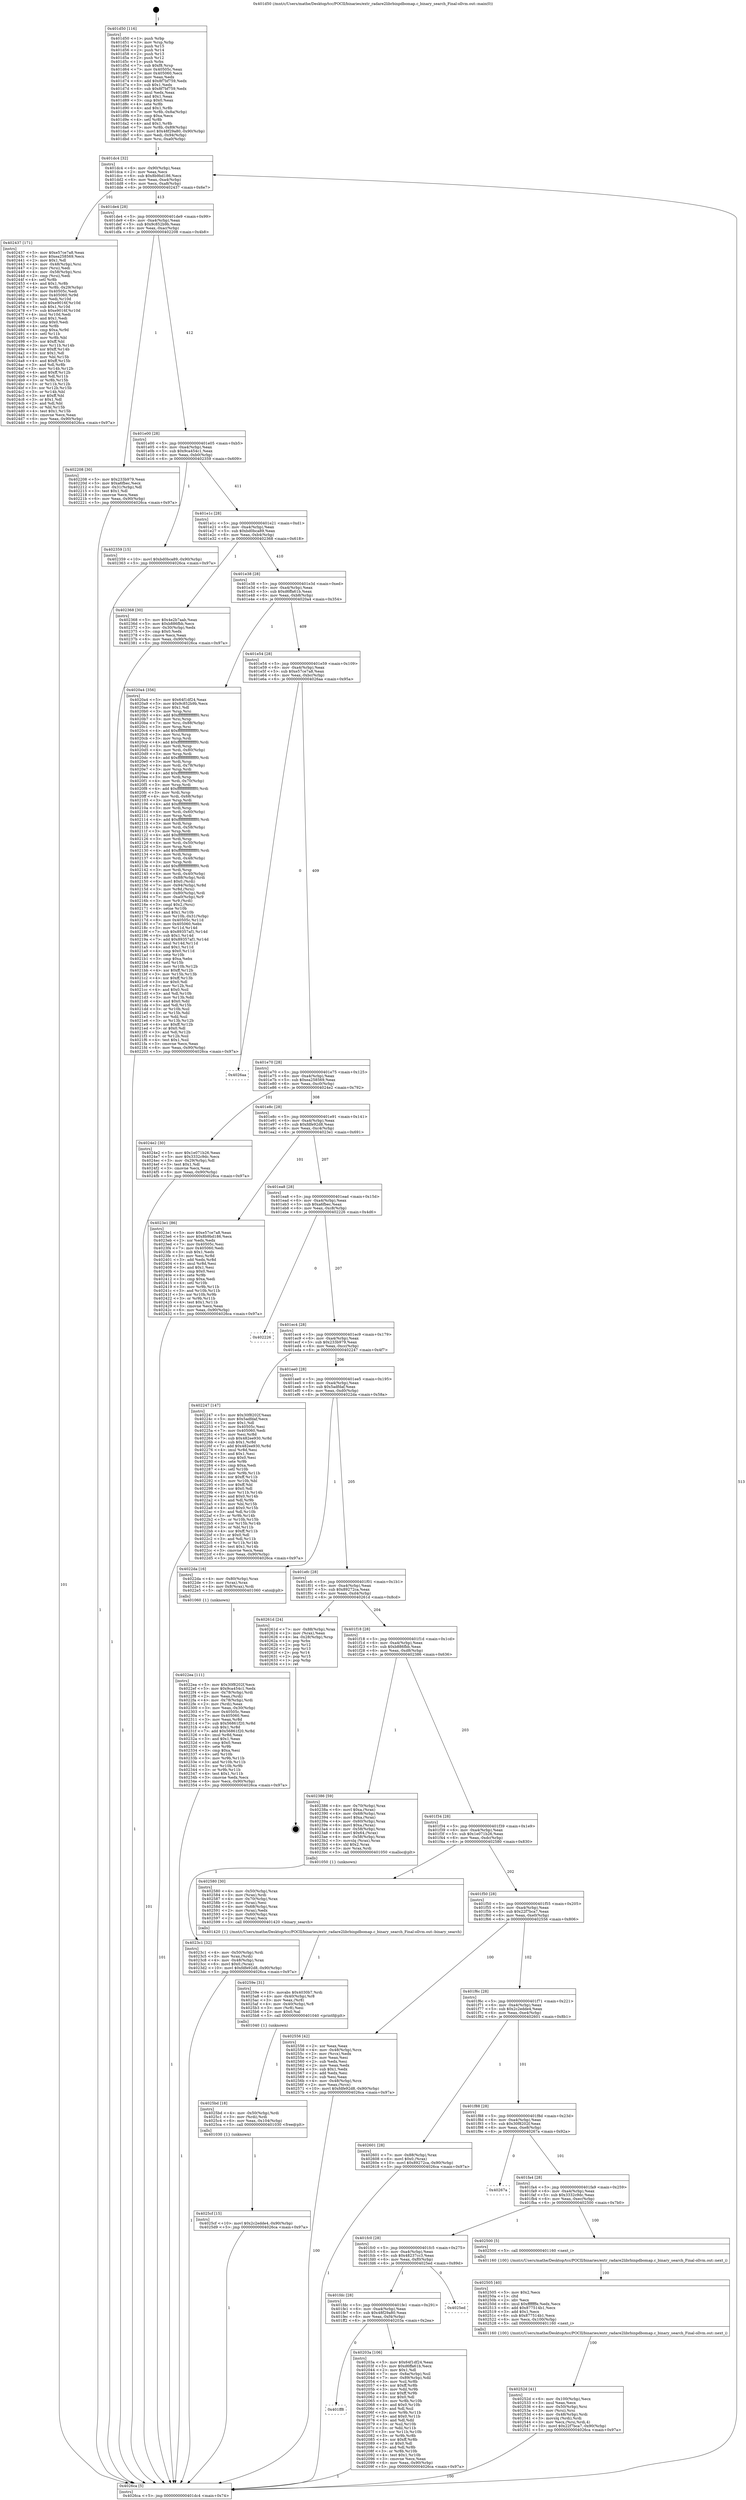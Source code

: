 digraph "0x401d50" {
  label = "0x401d50 (/mnt/c/Users/mathe/Desktop/tcc/POCII/binaries/extr_radare2librbinpdbomap.c_binary_search_Final-ollvm.out::main(0))"
  labelloc = "t"
  node[shape=record]

  Entry [label="",width=0.3,height=0.3,shape=circle,fillcolor=black,style=filled]
  "0x401dc4" [label="{
     0x401dc4 [32]\l
     | [instrs]\l
     &nbsp;&nbsp;0x401dc4 \<+6\>: mov -0x90(%rbp),%eax\l
     &nbsp;&nbsp;0x401dca \<+2\>: mov %eax,%ecx\l
     &nbsp;&nbsp;0x401dcc \<+6\>: sub $0x8b9bd186,%ecx\l
     &nbsp;&nbsp;0x401dd2 \<+6\>: mov %eax,-0xa4(%rbp)\l
     &nbsp;&nbsp;0x401dd8 \<+6\>: mov %ecx,-0xa8(%rbp)\l
     &nbsp;&nbsp;0x401dde \<+6\>: je 0000000000402437 \<main+0x6e7\>\l
  }"]
  "0x402437" [label="{
     0x402437 [171]\l
     | [instrs]\l
     &nbsp;&nbsp;0x402437 \<+5\>: mov $0xe57ce7a8,%eax\l
     &nbsp;&nbsp;0x40243c \<+5\>: mov $0xea258569,%ecx\l
     &nbsp;&nbsp;0x402441 \<+2\>: mov $0x1,%dl\l
     &nbsp;&nbsp;0x402443 \<+4\>: mov -0x48(%rbp),%rsi\l
     &nbsp;&nbsp;0x402447 \<+2\>: mov (%rsi),%edi\l
     &nbsp;&nbsp;0x402449 \<+4\>: mov -0x58(%rbp),%rsi\l
     &nbsp;&nbsp;0x40244d \<+2\>: cmp (%rsi),%edi\l
     &nbsp;&nbsp;0x40244f \<+4\>: setl %r8b\l
     &nbsp;&nbsp;0x402453 \<+4\>: and $0x1,%r8b\l
     &nbsp;&nbsp;0x402457 \<+4\>: mov %r8b,-0x29(%rbp)\l
     &nbsp;&nbsp;0x40245b \<+7\>: mov 0x40505c,%edi\l
     &nbsp;&nbsp;0x402462 \<+8\>: mov 0x405060,%r9d\l
     &nbsp;&nbsp;0x40246a \<+3\>: mov %edi,%r10d\l
     &nbsp;&nbsp;0x40246d \<+7\>: add $0xe9016f,%r10d\l
     &nbsp;&nbsp;0x402474 \<+4\>: sub $0x1,%r10d\l
     &nbsp;&nbsp;0x402478 \<+7\>: sub $0xe9016f,%r10d\l
     &nbsp;&nbsp;0x40247f \<+4\>: imul %r10d,%edi\l
     &nbsp;&nbsp;0x402483 \<+3\>: and $0x1,%edi\l
     &nbsp;&nbsp;0x402486 \<+3\>: cmp $0x0,%edi\l
     &nbsp;&nbsp;0x402489 \<+4\>: sete %r8b\l
     &nbsp;&nbsp;0x40248d \<+4\>: cmp $0xa,%r9d\l
     &nbsp;&nbsp;0x402491 \<+4\>: setl %r11b\l
     &nbsp;&nbsp;0x402495 \<+3\>: mov %r8b,%bl\l
     &nbsp;&nbsp;0x402498 \<+3\>: xor $0xff,%bl\l
     &nbsp;&nbsp;0x40249b \<+3\>: mov %r11b,%r14b\l
     &nbsp;&nbsp;0x40249e \<+4\>: xor $0xff,%r14b\l
     &nbsp;&nbsp;0x4024a2 \<+3\>: xor $0x1,%dl\l
     &nbsp;&nbsp;0x4024a5 \<+3\>: mov %bl,%r15b\l
     &nbsp;&nbsp;0x4024a8 \<+4\>: and $0xff,%r15b\l
     &nbsp;&nbsp;0x4024ac \<+3\>: and %dl,%r8b\l
     &nbsp;&nbsp;0x4024af \<+3\>: mov %r14b,%r12b\l
     &nbsp;&nbsp;0x4024b2 \<+4\>: and $0xff,%r12b\l
     &nbsp;&nbsp;0x4024b6 \<+3\>: and %dl,%r11b\l
     &nbsp;&nbsp;0x4024b9 \<+3\>: or %r8b,%r15b\l
     &nbsp;&nbsp;0x4024bc \<+3\>: or %r11b,%r12b\l
     &nbsp;&nbsp;0x4024bf \<+3\>: xor %r12b,%r15b\l
     &nbsp;&nbsp;0x4024c2 \<+3\>: or %r14b,%bl\l
     &nbsp;&nbsp;0x4024c5 \<+3\>: xor $0xff,%bl\l
     &nbsp;&nbsp;0x4024c8 \<+3\>: or $0x1,%dl\l
     &nbsp;&nbsp;0x4024cb \<+2\>: and %dl,%bl\l
     &nbsp;&nbsp;0x4024cd \<+3\>: or %bl,%r15b\l
     &nbsp;&nbsp;0x4024d0 \<+4\>: test $0x1,%r15b\l
     &nbsp;&nbsp;0x4024d4 \<+3\>: cmovne %ecx,%eax\l
     &nbsp;&nbsp;0x4024d7 \<+6\>: mov %eax,-0x90(%rbp)\l
     &nbsp;&nbsp;0x4024dd \<+5\>: jmp 00000000004026ca \<main+0x97a\>\l
  }"]
  "0x401de4" [label="{
     0x401de4 [28]\l
     | [instrs]\l
     &nbsp;&nbsp;0x401de4 \<+5\>: jmp 0000000000401de9 \<main+0x99\>\l
     &nbsp;&nbsp;0x401de9 \<+6\>: mov -0xa4(%rbp),%eax\l
     &nbsp;&nbsp;0x401def \<+5\>: sub $0x9c852b9b,%eax\l
     &nbsp;&nbsp;0x401df4 \<+6\>: mov %eax,-0xac(%rbp)\l
     &nbsp;&nbsp;0x401dfa \<+6\>: je 0000000000402208 \<main+0x4b8\>\l
  }"]
  Exit [label="",width=0.3,height=0.3,shape=circle,fillcolor=black,style=filled,peripheries=2]
  "0x402208" [label="{
     0x402208 [30]\l
     | [instrs]\l
     &nbsp;&nbsp;0x402208 \<+5\>: mov $0x233b979,%eax\l
     &nbsp;&nbsp;0x40220d \<+5\>: mov $0xa6fbec,%ecx\l
     &nbsp;&nbsp;0x402212 \<+3\>: mov -0x31(%rbp),%dl\l
     &nbsp;&nbsp;0x402215 \<+3\>: test $0x1,%dl\l
     &nbsp;&nbsp;0x402218 \<+3\>: cmovne %ecx,%eax\l
     &nbsp;&nbsp;0x40221b \<+6\>: mov %eax,-0x90(%rbp)\l
     &nbsp;&nbsp;0x402221 \<+5\>: jmp 00000000004026ca \<main+0x97a\>\l
  }"]
  "0x401e00" [label="{
     0x401e00 [28]\l
     | [instrs]\l
     &nbsp;&nbsp;0x401e00 \<+5\>: jmp 0000000000401e05 \<main+0xb5\>\l
     &nbsp;&nbsp;0x401e05 \<+6\>: mov -0xa4(%rbp),%eax\l
     &nbsp;&nbsp;0x401e0b \<+5\>: sub $0x9ca454c1,%eax\l
     &nbsp;&nbsp;0x401e10 \<+6\>: mov %eax,-0xb0(%rbp)\l
     &nbsp;&nbsp;0x401e16 \<+6\>: je 0000000000402359 \<main+0x609\>\l
  }"]
  "0x4025cf" [label="{
     0x4025cf [15]\l
     | [instrs]\l
     &nbsp;&nbsp;0x4025cf \<+10\>: movl $0x2c2edde4,-0x90(%rbp)\l
     &nbsp;&nbsp;0x4025d9 \<+5\>: jmp 00000000004026ca \<main+0x97a\>\l
  }"]
  "0x402359" [label="{
     0x402359 [15]\l
     | [instrs]\l
     &nbsp;&nbsp;0x402359 \<+10\>: movl $0xbd0bca89,-0x90(%rbp)\l
     &nbsp;&nbsp;0x402363 \<+5\>: jmp 00000000004026ca \<main+0x97a\>\l
  }"]
  "0x401e1c" [label="{
     0x401e1c [28]\l
     | [instrs]\l
     &nbsp;&nbsp;0x401e1c \<+5\>: jmp 0000000000401e21 \<main+0xd1\>\l
     &nbsp;&nbsp;0x401e21 \<+6\>: mov -0xa4(%rbp),%eax\l
     &nbsp;&nbsp;0x401e27 \<+5\>: sub $0xbd0bca89,%eax\l
     &nbsp;&nbsp;0x401e2c \<+6\>: mov %eax,-0xb4(%rbp)\l
     &nbsp;&nbsp;0x401e32 \<+6\>: je 0000000000402368 \<main+0x618\>\l
  }"]
  "0x4025bd" [label="{
     0x4025bd [18]\l
     | [instrs]\l
     &nbsp;&nbsp;0x4025bd \<+4\>: mov -0x50(%rbp),%rdi\l
     &nbsp;&nbsp;0x4025c1 \<+3\>: mov (%rdi),%rdi\l
     &nbsp;&nbsp;0x4025c4 \<+6\>: mov %eax,-0x104(%rbp)\l
     &nbsp;&nbsp;0x4025ca \<+5\>: call 0000000000401030 \<free@plt\>\l
     | [calls]\l
     &nbsp;&nbsp;0x401030 \{1\} (unknown)\l
  }"]
  "0x402368" [label="{
     0x402368 [30]\l
     | [instrs]\l
     &nbsp;&nbsp;0x402368 \<+5\>: mov $0x4e2b7aab,%eax\l
     &nbsp;&nbsp;0x40236d \<+5\>: mov $0xb886fbb,%ecx\l
     &nbsp;&nbsp;0x402372 \<+3\>: mov -0x30(%rbp),%edx\l
     &nbsp;&nbsp;0x402375 \<+3\>: cmp $0x0,%edx\l
     &nbsp;&nbsp;0x402378 \<+3\>: cmove %ecx,%eax\l
     &nbsp;&nbsp;0x40237b \<+6\>: mov %eax,-0x90(%rbp)\l
     &nbsp;&nbsp;0x402381 \<+5\>: jmp 00000000004026ca \<main+0x97a\>\l
  }"]
  "0x401e38" [label="{
     0x401e38 [28]\l
     | [instrs]\l
     &nbsp;&nbsp;0x401e38 \<+5\>: jmp 0000000000401e3d \<main+0xed\>\l
     &nbsp;&nbsp;0x401e3d \<+6\>: mov -0xa4(%rbp),%eax\l
     &nbsp;&nbsp;0x401e43 \<+5\>: sub $0xd6ffa61b,%eax\l
     &nbsp;&nbsp;0x401e48 \<+6\>: mov %eax,-0xb8(%rbp)\l
     &nbsp;&nbsp;0x401e4e \<+6\>: je 00000000004020a4 \<main+0x354\>\l
  }"]
  "0x40259e" [label="{
     0x40259e [31]\l
     | [instrs]\l
     &nbsp;&nbsp;0x40259e \<+10\>: movabs $0x4030b7,%rdi\l
     &nbsp;&nbsp;0x4025a8 \<+4\>: mov -0x40(%rbp),%r8\l
     &nbsp;&nbsp;0x4025ac \<+3\>: mov %eax,(%r8)\l
     &nbsp;&nbsp;0x4025af \<+4\>: mov -0x40(%rbp),%r8\l
     &nbsp;&nbsp;0x4025b3 \<+3\>: mov (%r8),%esi\l
     &nbsp;&nbsp;0x4025b6 \<+2\>: mov $0x0,%al\l
     &nbsp;&nbsp;0x4025b8 \<+5\>: call 0000000000401040 \<printf@plt\>\l
     | [calls]\l
     &nbsp;&nbsp;0x401040 \{1\} (unknown)\l
  }"]
  "0x4020a4" [label="{
     0x4020a4 [356]\l
     | [instrs]\l
     &nbsp;&nbsp;0x4020a4 \<+5\>: mov $0x64f1df24,%eax\l
     &nbsp;&nbsp;0x4020a9 \<+5\>: mov $0x9c852b9b,%ecx\l
     &nbsp;&nbsp;0x4020ae \<+2\>: mov $0x1,%dl\l
     &nbsp;&nbsp;0x4020b0 \<+3\>: mov %rsp,%rsi\l
     &nbsp;&nbsp;0x4020b3 \<+4\>: add $0xfffffffffffffff0,%rsi\l
     &nbsp;&nbsp;0x4020b7 \<+3\>: mov %rsi,%rsp\l
     &nbsp;&nbsp;0x4020ba \<+7\>: mov %rsi,-0x88(%rbp)\l
     &nbsp;&nbsp;0x4020c1 \<+3\>: mov %rsp,%rsi\l
     &nbsp;&nbsp;0x4020c4 \<+4\>: add $0xfffffffffffffff0,%rsi\l
     &nbsp;&nbsp;0x4020c8 \<+3\>: mov %rsi,%rsp\l
     &nbsp;&nbsp;0x4020cb \<+3\>: mov %rsp,%rdi\l
     &nbsp;&nbsp;0x4020ce \<+4\>: add $0xfffffffffffffff0,%rdi\l
     &nbsp;&nbsp;0x4020d2 \<+3\>: mov %rdi,%rsp\l
     &nbsp;&nbsp;0x4020d5 \<+4\>: mov %rdi,-0x80(%rbp)\l
     &nbsp;&nbsp;0x4020d9 \<+3\>: mov %rsp,%rdi\l
     &nbsp;&nbsp;0x4020dc \<+4\>: add $0xfffffffffffffff0,%rdi\l
     &nbsp;&nbsp;0x4020e0 \<+3\>: mov %rdi,%rsp\l
     &nbsp;&nbsp;0x4020e3 \<+4\>: mov %rdi,-0x78(%rbp)\l
     &nbsp;&nbsp;0x4020e7 \<+3\>: mov %rsp,%rdi\l
     &nbsp;&nbsp;0x4020ea \<+4\>: add $0xfffffffffffffff0,%rdi\l
     &nbsp;&nbsp;0x4020ee \<+3\>: mov %rdi,%rsp\l
     &nbsp;&nbsp;0x4020f1 \<+4\>: mov %rdi,-0x70(%rbp)\l
     &nbsp;&nbsp;0x4020f5 \<+3\>: mov %rsp,%rdi\l
     &nbsp;&nbsp;0x4020f8 \<+4\>: add $0xfffffffffffffff0,%rdi\l
     &nbsp;&nbsp;0x4020fc \<+3\>: mov %rdi,%rsp\l
     &nbsp;&nbsp;0x4020ff \<+4\>: mov %rdi,-0x68(%rbp)\l
     &nbsp;&nbsp;0x402103 \<+3\>: mov %rsp,%rdi\l
     &nbsp;&nbsp;0x402106 \<+4\>: add $0xfffffffffffffff0,%rdi\l
     &nbsp;&nbsp;0x40210a \<+3\>: mov %rdi,%rsp\l
     &nbsp;&nbsp;0x40210d \<+4\>: mov %rdi,-0x60(%rbp)\l
     &nbsp;&nbsp;0x402111 \<+3\>: mov %rsp,%rdi\l
     &nbsp;&nbsp;0x402114 \<+4\>: add $0xfffffffffffffff0,%rdi\l
     &nbsp;&nbsp;0x402118 \<+3\>: mov %rdi,%rsp\l
     &nbsp;&nbsp;0x40211b \<+4\>: mov %rdi,-0x58(%rbp)\l
     &nbsp;&nbsp;0x40211f \<+3\>: mov %rsp,%rdi\l
     &nbsp;&nbsp;0x402122 \<+4\>: add $0xfffffffffffffff0,%rdi\l
     &nbsp;&nbsp;0x402126 \<+3\>: mov %rdi,%rsp\l
     &nbsp;&nbsp;0x402129 \<+4\>: mov %rdi,-0x50(%rbp)\l
     &nbsp;&nbsp;0x40212d \<+3\>: mov %rsp,%rdi\l
     &nbsp;&nbsp;0x402130 \<+4\>: add $0xfffffffffffffff0,%rdi\l
     &nbsp;&nbsp;0x402134 \<+3\>: mov %rdi,%rsp\l
     &nbsp;&nbsp;0x402137 \<+4\>: mov %rdi,-0x48(%rbp)\l
     &nbsp;&nbsp;0x40213b \<+3\>: mov %rsp,%rdi\l
     &nbsp;&nbsp;0x40213e \<+4\>: add $0xfffffffffffffff0,%rdi\l
     &nbsp;&nbsp;0x402142 \<+3\>: mov %rdi,%rsp\l
     &nbsp;&nbsp;0x402145 \<+4\>: mov %rdi,-0x40(%rbp)\l
     &nbsp;&nbsp;0x402149 \<+7\>: mov -0x88(%rbp),%rdi\l
     &nbsp;&nbsp;0x402150 \<+6\>: movl $0x0,(%rdi)\l
     &nbsp;&nbsp;0x402156 \<+7\>: mov -0x94(%rbp),%r8d\l
     &nbsp;&nbsp;0x40215d \<+3\>: mov %r8d,(%rsi)\l
     &nbsp;&nbsp;0x402160 \<+4\>: mov -0x80(%rbp),%rdi\l
     &nbsp;&nbsp;0x402164 \<+7\>: mov -0xa0(%rbp),%r9\l
     &nbsp;&nbsp;0x40216b \<+3\>: mov %r9,(%rdi)\l
     &nbsp;&nbsp;0x40216e \<+3\>: cmpl $0x2,(%rsi)\l
     &nbsp;&nbsp;0x402171 \<+4\>: setne %r10b\l
     &nbsp;&nbsp;0x402175 \<+4\>: and $0x1,%r10b\l
     &nbsp;&nbsp;0x402179 \<+4\>: mov %r10b,-0x31(%rbp)\l
     &nbsp;&nbsp;0x40217d \<+8\>: mov 0x40505c,%r11d\l
     &nbsp;&nbsp;0x402185 \<+7\>: mov 0x405060,%ebx\l
     &nbsp;&nbsp;0x40218c \<+3\>: mov %r11d,%r14d\l
     &nbsp;&nbsp;0x40218f \<+7\>: sub $0x89357af1,%r14d\l
     &nbsp;&nbsp;0x402196 \<+4\>: sub $0x1,%r14d\l
     &nbsp;&nbsp;0x40219a \<+7\>: add $0x89357af1,%r14d\l
     &nbsp;&nbsp;0x4021a1 \<+4\>: imul %r14d,%r11d\l
     &nbsp;&nbsp;0x4021a5 \<+4\>: and $0x1,%r11d\l
     &nbsp;&nbsp;0x4021a9 \<+4\>: cmp $0x0,%r11d\l
     &nbsp;&nbsp;0x4021ad \<+4\>: sete %r10b\l
     &nbsp;&nbsp;0x4021b1 \<+3\>: cmp $0xa,%ebx\l
     &nbsp;&nbsp;0x4021b4 \<+4\>: setl %r15b\l
     &nbsp;&nbsp;0x4021b8 \<+3\>: mov %r10b,%r12b\l
     &nbsp;&nbsp;0x4021bb \<+4\>: xor $0xff,%r12b\l
     &nbsp;&nbsp;0x4021bf \<+3\>: mov %r15b,%r13b\l
     &nbsp;&nbsp;0x4021c2 \<+4\>: xor $0xff,%r13b\l
     &nbsp;&nbsp;0x4021c6 \<+3\>: xor $0x0,%dl\l
     &nbsp;&nbsp;0x4021c9 \<+3\>: mov %r12b,%sil\l
     &nbsp;&nbsp;0x4021cc \<+4\>: and $0x0,%sil\l
     &nbsp;&nbsp;0x4021d0 \<+3\>: and %dl,%r10b\l
     &nbsp;&nbsp;0x4021d3 \<+3\>: mov %r13b,%dil\l
     &nbsp;&nbsp;0x4021d6 \<+4\>: and $0x0,%dil\l
     &nbsp;&nbsp;0x4021da \<+3\>: and %dl,%r15b\l
     &nbsp;&nbsp;0x4021dd \<+3\>: or %r10b,%sil\l
     &nbsp;&nbsp;0x4021e0 \<+3\>: or %r15b,%dil\l
     &nbsp;&nbsp;0x4021e3 \<+3\>: xor %dil,%sil\l
     &nbsp;&nbsp;0x4021e6 \<+3\>: or %r13b,%r12b\l
     &nbsp;&nbsp;0x4021e9 \<+4\>: xor $0xff,%r12b\l
     &nbsp;&nbsp;0x4021ed \<+3\>: or $0x0,%dl\l
     &nbsp;&nbsp;0x4021f0 \<+3\>: and %dl,%r12b\l
     &nbsp;&nbsp;0x4021f3 \<+3\>: or %r12b,%sil\l
     &nbsp;&nbsp;0x4021f6 \<+4\>: test $0x1,%sil\l
     &nbsp;&nbsp;0x4021fa \<+3\>: cmovne %ecx,%eax\l
     &nbsp;&nbsp;0x4021fd \<+6\>: mov %eax,-0x90(%rbp)\l
     &nbsp;&nbsp;0x402203 \<+5\>: jmp 00000000004026ca \<main+0x97a\>\l
  }"]
  "0x401e54" [label="{
     0x401e54 [28]\l
     | [instrs]\l
     &nbsp;&nbsp;0x401e54 \<+5\>: jmp 0000000000401e59 \<main+0x109\>\l
     &nbsp;&nbsp;0x401e59 \<+6\>: mov -0xa4(%rbp),%eax\l
     &nbsp;&nbsp;0x401e5f \<+5\>: sub $0xe57ce7a8,%eax\l
     &nbsp;&nbsp;0x401e64 \<+6\>: mov %eax,-0xbc(%rbp)\l
     &nbsp;&nbsp;0x401e6a \<+6\>: je 00000000004026aa \<main+0x95a\>\l
  }"]
  "0x40252d" [label="{
     0x40252d [41]\l
     | [instrs]\l
     &nbsp;&nbsp;0x40252d \<+6\>: mov -0x100(%rbp),%ecx\l
     &nbsp;&nbsp;0x402533 \<+3\>: imul %eax,%ecx\l
     &nbsp;&nbsp;0x402536 \<+4\>: mov -0x50(%rbp),%rsi\l
     &nbsp;&nbsp;0x40253a \<+3\>: mov (%rsi),%rsi\l
     &nbsp;&nbsp;0x40253d \<+4\>: mov -0x48(%rbp),%rdi\l
     &nbsp;&nbsp;0x402541 \<+3\>: movslq (%rdi),%rdi\l
     &nbsp;&nbsp;0x402544 \<+3\>: mov %ecx,(%rsi,%rdi,4)\l
     &nbsp;&nbsp;0x402547 \<+10\>: movl $0x22f7bca7,-0x90(%rbp)\l
     &nbsp;&nbsp;0x402551 \<+5\>: jmp 00000000004026ca \<main+0x97a\>\l
  }"]
  "0x4026aa" [label="{
     0x4026aa\l
  }", style=dashed]
  "0x401e70" [label="{
     0x401e70 [28]\l
     | [instrs]\l
     &nbsp;&nbsp;0x401e70 \<+5\>: jmp 0000000000401e75 \<main+0x125\>\l
     &nbsp;&nbsp;0x401e75 \<+6\>: mov -0xa4(%rbp),%eax\l
     &nbsp;&nbsp;0x401e7b \<+5\>: sub $0xea258569,%eax\l
     &nbsp;&nbsp;0x401e80 \<+6\>: mov %eax,-0xc0(%rbp)\l
     &nbsp;&nbsp;0x401e86 \<+6\>: je 00000000004024e2 \<main+0x792\>\l
  }"]
  "0x402505" [label="{
     0x402505 [40]\l
     | [instrs]\l
     &nbsp;&nbsp;0x402505 \<+5\>: mov $0x2,%ecx\l
     &nbsp;&nbsp;0x40250a \<+1\>: cltd\l
     &nbsp;&nbsp;0x40250b \<+2\>: idiv %ecx\l
     &nbsp;&nbsp;0x40250d \<+6\>: imul $0xfffffffe,%edx,%ecx\l
     &nbsp;&nbsp;0x402513 \<+6\>: add $0x877514b1,%ecx\l
     &nbsp;&nbsp;0x402519 \<+3\>: add $0x1,%ecx\l
     &nbsp;&nbsp;0x40251c \<+6\>: sub $0x877514b1,%ecx\l
     &nbsp;&nbsp;0x402522 \<+6\>: mov %ecx,-0x100(%rbp)\l
     &nbsp;&nbsp;0x402528 \<+5\>: call 0000000000401160 \<next_i\>\l
     | [calls]\l
     &nbsp;&nbsp;0x401160 \{100\} (/mnt/c/Users/mathe/Desktop/tcc/POCII/binaries/extr_radare2librbinpdbomap.c_binary_search_Final-ollvm.out::next_i)\l
  }"]
  "0x4024e2" [label="{
     0x4024e2 [30]\l
     | [instrs]\l
     &nbsp;&nbsp;0x4024e2 \<+5\>: mov $0x1e071b26,%eax\l
     &nbsp;&nbsp;0x4024e7 \<+5\>: mov $0x3332c9dc,%ecx\l
     &nbsp;&nbsp;0x4024ec \<+3\>: mov -0x29(%rbp),%dl\l
     &nbsp;&nbsp;0x4024ef \<+3\>: test $0x1,%dl\l
     &nbsp;&nbsp;0x4024f2 \<+3\>: cmovne %ecx,%eax\l
     &nbsp;&nbsp;0x4024f5 \<+6\>: mov %eax,-0x90(%rbp)\l
     &nbsp;&nbsp;0x4024fb \<+5\>: jmp 00000000004026ca \<main+0x97a\>\l
  }"]
  "0x401e8c" [label="{
     0x401e8c [28]\l
     | [instrs]\l
     &nbsp;&nbsp;0x401e8c \<+5\>: jmp 0000000000401e91 \<main+0x141\>\l
     &nbsp;&nbsp;0x401e91 \<+6\>: mov -0xa4(%rbp),%eax\l
     &nbsp;&nbsp;0x401e97 \<+5\>: sub $0xfdfe92d8,%eax\l
     &nbsp;&nbsp;0x401e9c \<+6\>: mov %eax,-0xc4(%rbp)\l
     &nbsp;&nbsp;0x401ea2 \<+6\>: je 00000000004023e1 \<main+0x691\>\l
  }"]
  "0x4023c1" [label="{
     0x4023c1 [32]\l
     | [instrs]\l
     &nbsp;&nbsp;0x4023c1 \<+4\>: mov -0x50(%rbp),%rdi\l
     &nbsp;&nbsp;0x4023c5 \<+3\>: mov %rax,(%rdi)\l
     &nbsp;&nbsp;0x4023c8 \<+4\>: mov -0x48(%rbp),%rax\l
     &nbsp;&nbsp;0x4023cc \<+6\>: movl $0x0,(%rax)\l
     &nbsp;&nbsp;0x4023d2 \<+10\>: movl $0xfdfe92d8,-0x90(%rbp)\l
     &nbsp;&nbsp;0x4023dc \<+5\>: jmp 00000000004026ca \<main+0x97a\>\l
  }"]
  "0x4023e1" [label="{
     0x4023e1 [86]\l
     | [instrs]\l
     &nbsp;&nbsp;0x4023e1 \<+5\>: mov $0xe57ce7a8,%eax\l
     &nbsp;&nbsp;0x4023e6 \<+5\>: mov $0x8b9bd186,%ecx\l
     &nbsp;&nbsp;0x4023eb \<+2\>: xor %edx,%edx\l
     &nbsp;&nbsp;0x4023ed \<+7\>: mov 0x40505c,%esi\l
     &nbsp;&nbsp;0x4023f4 \<+7\>: mov 0x405060,%edi\l
     &nbsp;&nbsp;0x4023fb \<+3\>: sub $0x1,%edx\l
     &nbsp;&nbsp;0x4023fe \<+3\>: mov %esi,%r8d\l
     &nbsp;&nbsp;0x402401 \<+3\>: add %edx,%r8d\l
     &nbsp;&nbsp;0x402404 \<+4\>: imul %r8d,%esi\l
     &nbsp;&nbsp;0x402408 \<+3\>: and $0x1,%esi\l
     &nbsp;&nbsp;0x40240b \<+3\>: cmp $0x0,%esi\l
     &nbsp;&nbsp;0x40240e \<+4\>: sete %r9b\l
     &nbsp;&nbsp;0x402412 \<+3\>: cmp $0xa,%edi\l
     &nbsp;&nbsp;0x402415 \<+4\>: setl %r10b\l
     &nbsp;&nbsp;0x402419 \<+3\>: mov %r9b,%r11b\l
     &nbsp;&nbsp;0x40241c \<+3\>: and %r10b,%r11b\l
     &nbsp;&nbsp;0x40241f \<+3\>: xor %r10b,%r9b\l
     &nbsp;&nbsp;0x402422 \<+3\>: or %r9b,%r11b\l
     &nbsp;&nbsp;0x402425 \<+4\>: test $0x1,%r11b\l
     &nbsp;&nbsp;0x402429 \<+3\>: cmovne %ecx,%eax\l
     &nbsp;&nbsp;0x40242c \<+6\>: mov %eax,-0x90(%rbp)\l
     &nbsp;&nbsp;0x402432 \<+5\>: jmp 00000000004026ca \<main+0x97a\>\l
  }"]
  "0x401ea8" [label="{
     0x401ea8 [28]\l
     | [instrs]\l
     &nbsp;&nbsp;0x401ea8 \<+5\>: jmp 0000000000401ead \<main+0x15d\>\l
     &nbsp;&nbsp;0x401ead \<+6\>: mov -0xa4(%rbp),%eax\l
     &nbsp;&nbsp;0x401eb3 \<+5\>: sub $0xa6fbec,%eax\l
     &nbsp;&nbsp;0x401eb8 \<+6\>: mov %eax,-0xc8(%rbp)\l
     &nbsp;&nbsp;0x401ebe \<+6\>: je 0000000000402226 \<main+0x4d6\>\l
  }"]
  "0x4022ea" [label="{
     0x4022ea [111]\l
     | [instrs]\l
     &nbsp;&nbsp;0x4022ea \<+5\>: mov $0x30f8202f,%ecx\l
     &nbsp;&nbsp;0x4022ef \<+5\>: mov $0x9ca454c1,%edx\l
     &nbsp;&nbsp;0x4022f4 \<+4\>: mov -0x78(%rbp),%rdi\l
     &nbsp;&nbsp;0x4022f8 \<+2\>: mov %eax,(%rdi)\l
     &nbsp;&nbsp;0x4022fa \<+4\>: mov -0x78(%rbp),%rdi\l
     &nbsp;&nbsp;0x4022fe \<+2\>: mov (%rdi),%eax\l
     &nbsp;&nbsp;0x402300 \<+3\>: mov %eax,-0x30(%rbp)\l
     &nbsp;&nbsp;0x402303 \<+7\>: mov 0x40505c,%eax\l
     &nbsp;&nbsp;0x40230a \<+7\>: mov 0x405060,%esi\l
     &nbsp;&nbsp;0x402311 \<+3\>: mov %eax,%r8d\l
     &nbsp;&nbsp;0x402314 \<+7\>: sub $0x56861f20,%r8d\l
     &nbsp;&nbsp;0x40231b \<+4\>: sub $0x1,%r8d\l
     &nbsp;&nbsp;0x40231f \<+7\>: add $0x56861f20,%r8d\l
     &nbsp;&nbsp;0x402326 \<+4\>: imul %r8d,%eax\l
     &nbsp;&nbsp;0x40232a \<+3\>: and $0x1,%eax\l
     &nbsp;&nbsp;0x40232d \<+3\>: cmp $0x0,%eax\l
     &nbsp;&nbsp;0x402330 \<+4\>: sete %r9b\l
     &nbsp;&nbsp;0x402334 \<+3\>: cmp $0xa,%esi\l
     &nbsp;&nbsp;0x402337 \<+4\>: setl %r10b\l
     &nbsp;&nbsp;0x40233b \<+3\>: mov %r9b,%r11b\l
     &nbsp;&nbsp;0x40233e \<+3\>: and %r10b,%r11b\l
     &nbsp;&nbsp;0x402341 \<+3\>: xor %r10b,%r9b\l
     &nbsp;&nbsp;0x402344 \<+3\>: or %r9b,%r11b\l
     &nbsp;&nbsp;0x402347 \<+4\>: test $0x1,%r11b\l
     &nbsp;&nbsp;0x40234b \<+3\>: cmovne %edx,%ecx\l
     &nbsp;&nbsp;0x40234e \<+6\>: mov %ecx,-0x90(%rbp)\l
     &nbsp;&nbsp;0x402354 \<+5\>: jmp 00000000004026ca \<main+0x97a\>\l
  }"]
  "0x402226" [label="{
     0x402226\l
  }", style=dashed]
  "0x401ec4" [label="{
     0x401ec4 [28]\l
     | [instrs]\l
     &nbsp;&nbsp;0x401ec4 \<+5\>: jmp 0000000000401ec9 \<main+0x179\>\l
     &nbsp;&nbsp;0x401ec9 \<+6\>: mov -0xa4(%rbp),%eax\l
     &nbsp;&nbsp;0x401ecf \<+5\>: sub $0x233b979,%eax\l
     &nbsp;&nbsp;0x401ed4 \<+6\>: mov %eax,-0xcc(%rbp)\l
     &nbsp;&nbsp;0x401eda \<+6\>: je 0000000000402247 \<main+0x4f7\>\l
  }"]
  "0x401d50" [label="{
     0x401d50 [116]\l
     | [instrs]\l
     &nbsp;&nbsp;0x401d50 \<+1\>: push %rbp\l
     &nbsp;&nbsp;0x401d51 \<+3\>: mov %rsp,%rbp\l
     &nbsp;&nbsp;0x401d54 \<+2\>: push %r15\l
     &nbsp;&nbsp;0x401d56 \<+2\>: push %r14\l
     &nbsp;&nbsp;0x401d58 \<+2\>: push %r13\l
     &nbsp;&nbsp;0x401d5a \<+2\>: push %r12\l
     &nbsp;&nbsp;0x401d5c \<+1\>: push %rbx\l
     &nbsp;&nbsp;0x401d5d \<+7\>: sub $0xf8,%rsp\l
     &nbsp;&nbsp;0x401d64 \<+7\>: mov 0x40505c,%eax\l
     &nbsp;&nbsp;0x401d6b \<+7\>: mov 0x405060,%ecx\l
     &nbsp;&nbsp;0x401d72 \<+2\>: mov %eax,%edx\l
     &nbsp;&nbsp;0x401d74 \<+6\>: add $0x8f7bf759,%edx\l
     &nbsp;&nbsp;0x401d7a \<+3\>: sub $0x1,%edx\l
     &nbsp;&nbsp;0x401d7d \<+6\>: sub $0x8f7bf759,%edx\l
     &nbsp;&nbsp;0x401d83 \<+3\>: imul %edx,%eax\l
     &nbsp;&nbsp;0x401d86 \<+3\>: and $0x1,%eax\l
     &nbsp;&nbsp;0x401d89 \<+3\>: cmp $0x0,%eax\l
     &nbsp;&nbsp;0x401d8c \<+4\>: sete %r8b\l
     &nbsp;&nbsp;0x401d90 \<+4\>: and $0x1,%r8b\l
     &nbsp;&nbsp;0x401d94 \<+7\>: mov %r8b,-0x8a(%rbp)\l
     &nbsp;&nbsp;0x401d9b \<+3\>: cmp $0xa,%ecx\l
     &nbsp;&nbsp;0x401d9e \<+4\>: setl %r8b\l
     &nbsp;&nbsp;0x401da2 \<+4\>: and $0x1,%r8b\l
     &nbsp;&nbsp;0x401da6 \<+7\>: mov %r8b,-0x89(%rbp)\l
     &nbsp;&nbsp;0x401dad \<+10\>: movl $0x48f29a80,-0x90(%rbp)\l
     &nbsp;&nbsp;0x401db7 \<+6\>: mov %edi,-0x94(%rbp)\l
     &nbsp;&nbsp;0x401dbd \<+7\>: mov %rsi,-0xa0(%rbp)\l
  }"]
  "0x402247" [label="{
     0x402247 [147]\l
     | [instrs]\l
     &nbsp;&nbsp;0x402247 \<+5\>: mov $0x30f8202f,%eax\l
     &nbsp;&nbsp;0x40224c \<+5\>: mov $0x5adfdaf,%ecx\l
     &nbsp;&nbsp;0x402251 \<+2\>: mov $0x1,%dl\l
     &nbsp;&nbsp;0x402253 \<+7\>: mov 0x40505c,%esi\l
     &nbsp;&nbsp;0x40225a \<+7\>: mov 0x405060,%edi\l
     &nbsp;&nbsp;0x402261 \<+3\>: mov %esi,%r8d\l
     &nbsp;&nbsp;0x402264 \<+7\>: sub $0x482ee930,%r8d\l
     &nbsp;&nbsp;0x40226b \<+4\>: sub $0x1,%r8d\l
     &nbsp;&nbsp;0x40226f \<+7\>: add $0x482ee930,%r8d\l
     &nbsp;&nbsp;0x402276 \<+4\>: imul %r8d,%esi\l
     &nbsp;&nbsp;0x40227a \<+3\>: and $0x1,%esi\l
     &nbsp;&nbsp;0x40227d \<+3\>: cmp $0x0,%esi\l
     &nbsp;&nbsp;0x402280 \<+4\>: sete %r9b\l
     &nbsp;&nbsp;0x402284 \<+3\>: cmp $0xa,%edi\l
     &nbsp;&nbsp;0x402287 \<+4\>: setl %r10b\l
     &nbsp;&nbsp;0x40228b \<+3\>: mov %r9b,%r11b\l
     &nbsp;&nbsp;0x40228e \<+4\>: xor $0xff,%r11b\l
     &nbsp;&nbsp;0x402292 \<+3\>: mov %r10b,%bl\l
     &nbsp;&nbsp;0x402295 \<+3\>: xor $0xff,%bl\l
     &nbsp;&nbsp;0x402298 \<+3\>: xor $0x0,%dl\l
     &nbsp;&nbsp;0x40229b \<+3\>: mov %r11b,%r14b\l
     &nbsp;&nbsp;0x40229e \<+4\>: and $0x0,%r14b\l
     &nbsp;&nbsp;0x4022a2 \<+3\>: and %dl,%r9b\l
     &nbsp;&nbsp;0x4022a5 \<+3\>: mov %bl,%r15b\l
     &nbsp;&nbsp;0x4022a8 \<+4\>: and $0x0,%r15b\l
     &nbsp;&nbsp;0x4022ac \<+3\>: and %dl,%r10b\l
     &nbsp;&nbsp;0x4022af \<+3\>: or %r9b,%r14b\l
     &nbsp;&nbsp;0x4022b2 \<+3\>: or %r10b,%r15b\l
     &nbsp;&nbsp;0x4022b5 \<+3\>: xor %r15b,%r14b\l
     &nbsp;&nbsp;0x4022b8 \<+3\>: or %bl,%r11b\l
     &nbsp;&nbsp;0x4022bb \<+4\>: xor $0xff,%r11b\l
     &nbsp;&nbsp;0x4022bf \<+3\>: or $0x0,%dl\l
     &nbsp;&nbsp;0x4022c2 \<+3\>: and %dl,%r11b\l
     &nbsp;&nbsp;0x4022c5 \<+3\>: or %r11b,%r14b\l
     &nbsp;&nbsp;0x4022c8 \<+4\>: test $0x1,%r14b\l
     &nbsp;&nbsp;0x4022cc \<+3\>: cmovne %ecx,%eax\l
     &nbsp;&nbsp;0x4022cf \<+6\>: mov %eax,-0x90(%rbp)\l
     &nbsp;&nbsp;0x4022d5 \<+5\>: jmp 00000000004026ca \<main+0x97a\>\l
  }"]
  "0x401ee0" [label="{
     0x401ee0 [28]\l
     | [instrs]\l
     &nbsp;&nbsp;0x401ee0 \<+5\>: jmp 0000000000401ee5 \<main+0x195\>\l
     &nbsp;&nbsp;0x401ee5 \<+6\>: mov -0xa4(%rbp),%eax\l
     &nbsp;&nbsp;0x401eeb \<+5\>: sub $0x5adfdaf,%eax\l
     &nbsp;&nbsp;0x401ef0 \<+6\>: mov %eax,-0xd0(%rbp)\l
     &nbsp;&nbsp;0x401ef6 \<+6\>: je 00000000004022da \<main+0x58a\>\l
  }"]
  "0x4026ca" [label="{
     0x4026ca [5]\l
     | [instrs]\l
     &nbsp;&nbsp;0x4026ca \<+5\>: jmp 0000000000401dc4 \<main+0x74\>\l
  }"]
  "0x4022da" [label="{
     0x4022da [16]\l
     | [instrs]\l
     &nbsp;&nbsp;0x4022da \<+4\>: mov -0x80(%rbp),%rax\l
     &nbsp;&nbsp;0x4022de \<+3\>: mov (%rax),%rax\l
     &nbsp;&nbsp;0x4022e1 \<+4\>: mov 0x8(%rax),%rdi\l
     &nbsp;&nbsp;0x4022e5 \<+5\>: call 0000000000401060 \<atoi@plt\>\l
     | [calls]\l
     &nbsp;&nbsp;0x401060 \{1\} (unknown)\l
  }"]
  "0x401efc" [label="{
     0x401efc [28]\l
     | [instrs]\l
     &nbsp;&nbsp;0x401efc \<+5\>: jmp 0000000000401f01 \<main+0x1b1\>\l
     &nbsp;&nbsp;0x401f01 \<+6\>: mov -0xa4(%rbp),%eax\l
     &nbsp;&nbsp;0x401f07 \<+5\>: sub $0x89272ca,%eax\l
     &nbsp;&nbsp;0x401f0c \<+6\>: mov %eax,-0xd4(%rbp)\l
     &nbsp;&nbsp;0x401f12 \<+6\>: je 000000000040261d \<main+0x8cd\>\l
  }"]
  "0x401ff8" [label="{
     0x401ff8\l
  }", style=dashed]
  "0x40261d" [label="{
     0x40261d [24]\l
     | [instrs]\l
     &nbsp;&nbsp;0x40261d \<+7\>: mov -0x88(%rbp),%rax\l
     &nbsp;&nbsp;0x402624 \<+2\>: mov (%rax),%eax\l
     &nbsp;&nbsp;0x402626 \<+4\>: lea -0x28(%rbp),%rsp\l
     &nbsp;&nbsp;0x40262a \<+1\>: pop %rbx\l
     &nbsp;&nbsp;0x40262b \<+2\>: pop %r12\l
     &nbsp;&nbsp;0x40262d \<+2\>: pop %r13\l
     &nbsp;&nbsp;0x40262f \<+2\>: pop %r14\l
     &nbsp;&nbsp;0x402631 \<+2\>: pop %r15\l
     &nbsp;&nbsp;0x402633 \<+1\>: pop %rbp\l
     &nbsp;&nbsp;0x402634 \<+1\>: ret\l
  }"]
  "0x401f18" [label="{
     0x401f18 [28]\l
     | [instrs]\l
     &nbsp;&nbsp;0x401f18 \<+5\>: jmp 0000000000401f1d \<main+0x1cd\>\l
     &nbsp;&nbsp;0x401f1d \<+6\>: mov -0xa4(%rbp),%eax\l
     &nbsp;&nbsp;0x401f23 \<+5\>: sub $0xb886fbb,%eax\l
     &nbsp;&nbsp;0x401f28 \<+6\>: mov %eax,-0xd8(%rbp)\l
     &nbsp;&nbsp;0x401f2e \<+6\>: je 0000000000402386 \<main+0x636\>\l
  }"]
  "0x40203a" [label="{
     0x40203a [106]\l
     | [instrs]\l
     &nbsp;&nbsp;0x40203a \<+5\>: mov $0x64f1df24,%eax\l
     &nbsp;&nbsp;0x40203f \<+5\>: mov $0xd6ffa61b,%ecx\l
     &nbsp;&nbsp;0x402044 \<+2\>: mov $0x1,%dl\l
     &nbsp;&nbsp;0x402046 \<+7\>: mov -0x8a(%rbp),%sil\l
     &nbsp;&nbsp;0x40204d \<+7\>: mov -0x89(%rbp),%dil\l
     &nbsp;&nbsp;0x402054 \<+3\>: mov %sil,%r8b\l
     &nbsp;&nbsp;0x402057 \<+4\>: xor $0xff,%r8b\l
     &nbsp;&nbsp;0x40205b \<+3\>: mov %dil,%r9b\l
     &nbsp;&nbsp;0x40205e \<+4\>: xor $0xff,%r9b\l
     &nbsp;&nbsp;0x402062 \<+3\>: xor $0x0,%dl\l
     &nbsp;&nbsp;0x402065 \<+3\>: mov %r8b,%r10b\l
     &nbsp;&nbsp;0x402068 \<+4\>: and $0x0,%r10b\l
     &nbsp;&nbsp;0x40206c \<+3\>: and %dl,%sil\l
     &nbsp;&nbsp;0x40206f \<+3\>: mov %r9b,%r11b\l
     &nbsp;&nbsp;0x402072 \<+4\>: and $0x0,%r11b\l
     &nbsp;&nbsp;0x402076 \<+3\>: and %dl,%dil\l
     &nbsp;&nbsp;0x402079 \<+3\>: or %sil,%r10b\l
     &nbsp;&nbsp;0x40207c \<+3\>: or %dil,%r11b\l
     &nbsp;&nbsp;0x40207f \<+3\>: xor %r11b,%r10b\l
     &nbsp;&nbsp;0x402082 \<+3\>: or %r9b,%r8b\l
     &nbsp;&nbsp;0x402085 \<+4\>: xor $0xff,%r8b\l
     &nbsp;&nbsp;0x402089 \<+3\>: or $0x0,%dl\l
     &nbsp;&nbsp;0x40208c \<+3\>: and %dl,%r8b\l
     &nbsp;&nbsp;0x40208f \<+3\>: or %r8b,%r10b\l
     &nbsp;&nbsp;0x402092 \<+4\>: test $0x1,%r10b\l
     &nbsp;&nbsp;0x402096 \<+3\>: cmovne %ecx,%eax\l
     &nbsp;&nbsp;0x402099 \<+6\>: mov %eax,-0x90(%rbp)\l
     &nbsp;&nbsp;0x40209f \<+5\>: jmp 00000000004026ca \<main+0x97a\>\l
  }"]
  "0x402386" [label="{
     0x402386 [59]\l
     | [instrs]\l
     &nbsp;&nbsp;0x402386 \<+4\>: mov -0x70(%rbp),%rax\l
     &nbsp;&nbsp;0x40238a \<+6\>: movl $0xa,(%rax)\l
     &nbsp;&nbsp;0x402390 \<+4\>: mov -0x68(%rbp),%rax\l
     &nbsp;&nbsp;0x402394 \<+6\>: movl $0xa,(%rax)\l
     &nbsp;&nbsp;0x40239a \<+4\>: mov -0x60(%rbp),%rax\l
     &nbsp;&nbsp;0x40239e \<+6\>: movl $0xa,(%rax)\l
     &nbsp;&nbsp;0x4023a4 \<+4\>: mov -0x58(%rbp),%rax\l
     &nbsp;&nbsp;0x4023a8 \<+6\>: movl $0x64,(%rax)\l
     &nbsp;&nbsp;0x4023ae \<+4\>: mov -0x58(%rbp),%rax\l
     &nbsp;&nbsp;0x4023b2 \<+3\>: movslq (%rax),%rax\l
     &nbsp;&nbsp;0x4023b5 \<+4\>: shl $0x2,%rax\l
     &nbsp;&nbsp;0x4023b9 \<+3\>: mov %rax,%rdi\l
     &nbsp;&nbsp;0x4023bc \<+5\>: call 0000000000401050 \<malloc@plt\>\l
     | [calls]\l
     &nbsp;&nbsp;0x401050 \{1\} (unknown)\l
  }"]
  "0x401f34" [label="{
     0x401f34 [28]\l
     | [instrs]\l
     &nbsp;&nbsp;0x401f34 \<+5\>: jmp 0000000000401f39 \<main+0x1e9\>\l
     &nbsp;&nbsp;0x401f39 \<+6\>: mov -0xa4(%rbp),%eax\l
     &nbsp;&nbsp;0x401f3f \<+5\>: sub $0x1e071b26,%eax\l
     &nbsp;&nbsp;0x401f44 \<+6\>: mov %eax,-0xdc(%rbp)\l
     &nbsp;&nbsp;0x401f4a \<+6\>: je 0000000000402580 \<main+0x830\>\l
  }"]
  "0x401fdc" [label="{
     0x401fdc [28]\l
     | [instrs]\l
     &nbsp;&nbsp;0x401fdc \<+5\>: jmp 0000000000401fe1 \<main+0x291\>\l
     &nbsp;&nbsp;0x401fe1 \<+6\>: mov -0xa4(%rbp),%eax\l
     &nbsp;&nbsp;0x401fe7 \<+5\>: sub $0x48f29a80,%eax\l
     &nbsp;&nbsp;0x401fec \<+6\>: mov %eax,-0xf4(%rbp)\l
     &nbsp;&nbsp;0x401ff2 \<+6\>: je 000000000040203a \<main+0x2ea\>\l
  }"]
  "0x402580" [label="{
     0x402580 [30]\l
     | [instrs]\l
     &nbsp;&nbsp;0x402580 \<+4\>: mov -0x50(%rbp),%rax\l
     &nbsp;&nbsp;0x402584 \<+3\>: mov (%rax),%rdi\l
     &nbsp;&nbsp;0x402587 \<+4\>: mov -0x70(%rbp),%rax\l
     &nbsp;&nbsp;0x40258b \<+2\>: mov (%rax),%esi\l
     &nbsp;&nbsp;0x40258d \<+4\>: mov -0x68(%rbp),%rax\l
     &nbsp;&nbsp;0x402591 \<+2\>: mov (%rax),%edx\l
     &nbsp;&nbsp;0x402593 \<+4\>: mov -0x60(%rbp),%rax\l
     &nbsp;&nbsp;0x402597 \<+2\>: mov (%rax),%ecx\l
     &nbsp;&nbsp;0x402599 \<+5\>: call 0000000000401420 \<binary_search\>\l
     | [calls]\l
     &nbsp;&nbsp;0x401420 \{1\} (/mnt/c/Users/mathe/Desktop/tcc/POCII/binaries/extr_radare2librbinpdbomap.c_binary_search_Final-ollvm.out::binary_search)\l
  }"]
  "0x401f50" [label="{
     0x401f50 [28]\l
     | [instrs]\l
     &nbsp;&nbsp;0x401f50 \<+5\>: jmp 0000000000401f55 \<main+0x205\>\l
     &nbsp;&nbsp;0x401f55 \<+6\>: mov -0xa4(%rbp),%eax\l
     &nbsp;&nbsp;0x401f5b \<+5\>: sub $0x22f7bca7,%eax\l
     &nbsp;&nbsp;0x401f60 \<+6\>: mov %eax,-0xe0(%rbp)\l
     &nbsp;&nbsp;0x401f66 \<+6\>: je 0000000000402556 \<main+0x806\>\l
  }"]
  "0x4025ed" [label="{
     0x4025ed\l
  }", style=dashed]
  "0x402556" [label="{
     0x402556 [42]\l
     | [instrs]\l
     &nbsp;&nbsp;0x402556 \<+2\>: xor %eax,%eax\l
     &nbsp;&nbsp;0x402558 \<+4\>: mov -0x48(%rbp),%rcx\l
     &nbsp;&nbsp;0x40255c \<+2\>: mov (%rcx),%edx\l
     &nbsp;&nbsp;0x40255e \<+2\>: mov %eax,%esi\l
     &nbsp;&nbsp;0x402560 \<+2\>: sub %edx,%esi\l
     &nbsp;&nbsp;0x402562 \<+2\>: mov %eax,%edx\l
     &nbsp;&nbsp;0x402564 \<+3\>: sub $0x1,%edx\l
     &nbsp;&nbsp;0x402567 \<+2\>: add %edx,%esi\l
     &nbsp;&nbsp;0x402569 \<+2\>: sub %esi,%eax\l
     &nbsp;&nbsp;0x40256b \<+4\>: mov -0x48(%rbp),%rcx\l
     &nbsp;&nbsp;0x40256f \<+2\>: mov %eax,(%rcx)\l
     &nbsp;&nbsp;0x402571 \<+10\>: movl $0xfdfe92d8,-0x90(%rbp)\l
     &nbsp;&nbsp;0x40257b \<+5\>: jmp 00000000004026ca \<main+0x97a\>\l
  }"]
  "0x401f6c" [label="{
     0x401f6c [28]\l
     | [instrs]\l
     &nbsp;&nbsp;0x401f6c \<+5\>: jmp 0000000000401f71 \<main+0x221\>\l
     &nbsp;&nbsp;0x401f71 \<+6\>: mov -0xa4(%rbp),%eax\l
     &nbsp;&nbsp;0x401f77 \<+5\>: sub $0x2c2edde4,%eax\l
     &nbsp;&nbsp;0x401f7c \<+6\>: mov %eax,-0xe4(%rbp)\l
     &nbsp;&nbsp;0x401f82 \<+6\>: je 0000000000402601 \<main+0x8b1\>\l
  }"]
  "0x401fc0" [label="{
     0x401fc0 [28]\l
     | [instrs]\l
     &nbsp;&nbsp;0x401fc0 \<+5\>: jmp 0000000000401fc5 \<main+0x275\>\l
     &nbsp;&nbsp;0x401fc5 \<+6\>: mov -0xa4(%rbp),%eax\l
     &nbsp;&nbsp;0x401fcb \<+5\>: sub $0x48237cc3,%eax\l
     &nbsp;&nbsp;0x401fd0 \<+6\>: mov %eax,-0xf0(%rbp)\l
     &nbsp;&nbsp;0x401fd6 \<+6\>: je 00000000004025ed \<main+0x89d\>\l
  }"]
  "0x402601" [label="{
     0x402601 [28]\l
     | [instrs]\l
     &nbsp;&nbsp;0x402601 \<+7\>: mov -0x88(%rbp),%rax\l
     &nbsp;&nbsp;0x402608 \<+6\>: movl $0x0,(%rax)\l
     &nbsp;&nbsp;0x40260e \<+10\>: movl $0x89272ca,-0x90(%rbp)\l
     &nbsp;&nbsp;0x402618 \<+5\>: jmp 00000000004026ca \<main+0x97a\>\l
  }"]
  "0x401f88" [label="{
     0x401f88 [28]\l
     | [instrs]\l
     &nbsp;&nbsp;0x401f88 \<+5\>: jmp 0000000000401f8d \<main+0x23d\>\l
     &nbsp;&nbsp;0x401f8d \<+6\>: mov -0xa4(%rbp),%eax\l
     &nbsp;&nbsp;0x401f93 \<+5\>: sub $0x30f8202f,%eax\l
     &nbsp;&nbsp;0x401f98 \<+6\>: mov %eax,-0xe8(%rbp)\l
     &nbsp;&nbsp;0x401f9e \<+6\>: je 000000000040267a \<main+0x92a\>\l
  }"]
  "0x402500" [label="{
     0x402500 [5]\l
     | [instrs]\l
     &nbsp;&nbsp;0x402500 \<+5\>: call 0000000000401160 \<next_i\>\l
     | [calls]\l
     &nbsp;&nbsp;0x401160 \{100\} (/mnt/c/Users/mathe/Desktop/tcc/POCII/binaries/extr_radare2librbinpdbomap.c_binary_search_Final-ollvm.out::next_i)\l
  }"]
  "0x40267a" [label="{
     0x40267a\l
  }", style=dashed]
  "0x401fa4" [label="{
     0x401fa4 [28]\l
     | [instrs]\l
     &nbsp;&nbsp;0x401fa4 \<+5\>: jmp 0000000000401fa9 \<main+0x259\>\l
     &nbsp;&nbsp;0x401fa9 \<+6\>: mov -0xa4(%rbp),%eax\l
     &nbsp;&nbsp;0x401faf \<+5\>: sub $0x3332c9dc,%eax\l
     &nbsp;&nbsp;0x401fb4 \<+6\>: mov %eax,-0xec(%rbp)\l
     &nbsp;&nbsp;0x401fba \<+6\>: je 0000000000402500 \<main+0x7b0\>\l
  }"]
  Entry -> "0x401d50" [label=" 1"]
  "0x401dc4" -> "0x402437" [label=" 101"]
  "0x401dc4" -> "0x401de4" [label=" 413"]
  "0x40261d" -> Exit [label=" 1"]
  "0x401de4" -> "0x402208" [label=" 1"]
  "0x401de4" -> "0x401e00" [label=" 412"]
  "0x402601" -> "0x4026ca" [label=" 1"]
  "0x401e00" -> "0x402359" [label=" 1"]
  "0x401e00" -> "0x401e1c" [label=" 411"]
  "0x4025cf" -> "0x4026ca" [label=" 1"]
  "0x401e1c" -> "0x402368" [label=" 1"]
  "0x401e1c" -> "0x401e38" [label=" 410"]
  "0x4025bd" -> "0x4025cf" [label=" 1"]
  "0x401e38" -> "0x4020a4" [label=" 1"]
  "0x401e38" -> "0x401e54" [label=" 409"]
  "0x40259e" -> "0x4025bd" [label=" 1"]
  "0x401e54" -> "0x4026aa" [label=" 0"]
  "0x401e54" -> "0x401e70" [label=" 409"]
  "0x402580" -> "0x40259e" [label=" 1"]
  "0x401e70" -> "0x4024e2" [label=" 101"]
  "0x401e70" -> "0x401e8c" [label=" 308"]
  "0x402556" -> "0x4026ca" [label=" 100"]
  "0x401e8c" -> "0x4023e1" [label=" 101"]
  "0x401e8c" -> "0x401ea8" [label=" 207"]
  "0x40252d" -> "0x4026ca" [label=" 100"]
  "0x401ea8" -> "0x402226" [label=" 0"]
  "0x401ea8" -> "0x401ec4" [label=" 207"]
  "0x402505" -> "0x40252d" [label=" 100"]
  "0x401ec4" -> "0x402247" [label=" 1"]
  "0x401ec4" -> "0x401ee0" [label=" 206"]
  "0x4024e2" -> "0x4026ca" [label=" 101"]
  "0x401ee0" -> "0x4022da" [label=" 1"]
  "0x401ee0" -> "0x401efc" [label=" 205"]
  "0x402437" -> "0x4026ca" [label=" 101"]
  "0x401efc" -> "0x40261d" [label=" 1"]
  "0x401efc" -> "0x401f18" [label=" 204"]
  "0x4023e1" -> "0x4026ca" [label=" 101"]
  "0x401f18" -> "0x402386" [label=" 1"]
  "0x401f18" -> "0x401f34" [label=" 203"]
  "0x4023c1" -> "0x4026ca" [label=" 1"]
  "0x401f34" -> "0x402580" [label=" 1"]
  "0x401f34" -> "0x401f50" [label=" 202"]
  "0x402368" -> "0x4026ca" [label=" 1"]
  "0x401f50" -> "0x402556" [label=" 100"]
  "0x401f50" -> "0x401f6c" [label=" 102"]
  "0x402359" -> "0x4026ca" [label=" 1"]
  "0x401f6c" -> "0x402601" [label=" 1"]
  "0x401f6c" -> "0x401f88" [label=" 101"]
  "0x4022da" -> "0x4022ea" [label=" 1"]
  "0x401f88" -> "0x40267a" [label=" 0"]
  "0x401f88" -> "0x401fa4" [label=" 101"]
  "0x402247" -> "0x4026ca" [label=" 1"]
  "0x401fa4" -> "0x402500" [label=" 100"]
  "0x401fa4" -> "0x401fc0" [label=" 1"]
  "0x4022ea" -> "0x4026ca" [label=" 1"]
  "0x401fc0" -> "0x4025ed" [label=" 0"]
  "0x401fc0" -> "0x401fdc" [label=" 1"]
  "0x402386" -> "0x4023c1" [label=" 1"]
  "0x401fdc" -> "0x40203a" [label=" 1"]
  "0x401fdc" -> "0x401ff8" [label=" 0"]
  "0x40203a" -> "0x4026ca" [label=" 1"]
  "0x401d50" -> "0x401dc4" [label=" 1"]
  "0x4026ca" -> "0x401dc4" [label=" 513"]
  "0x402500" -> "0x402505" [label=" 100"]
  "0x4020a4" -> "0x4026ca" [label=" 1"]
  "0x402208" -> "0x4026ca" [label=" 1"]
}
